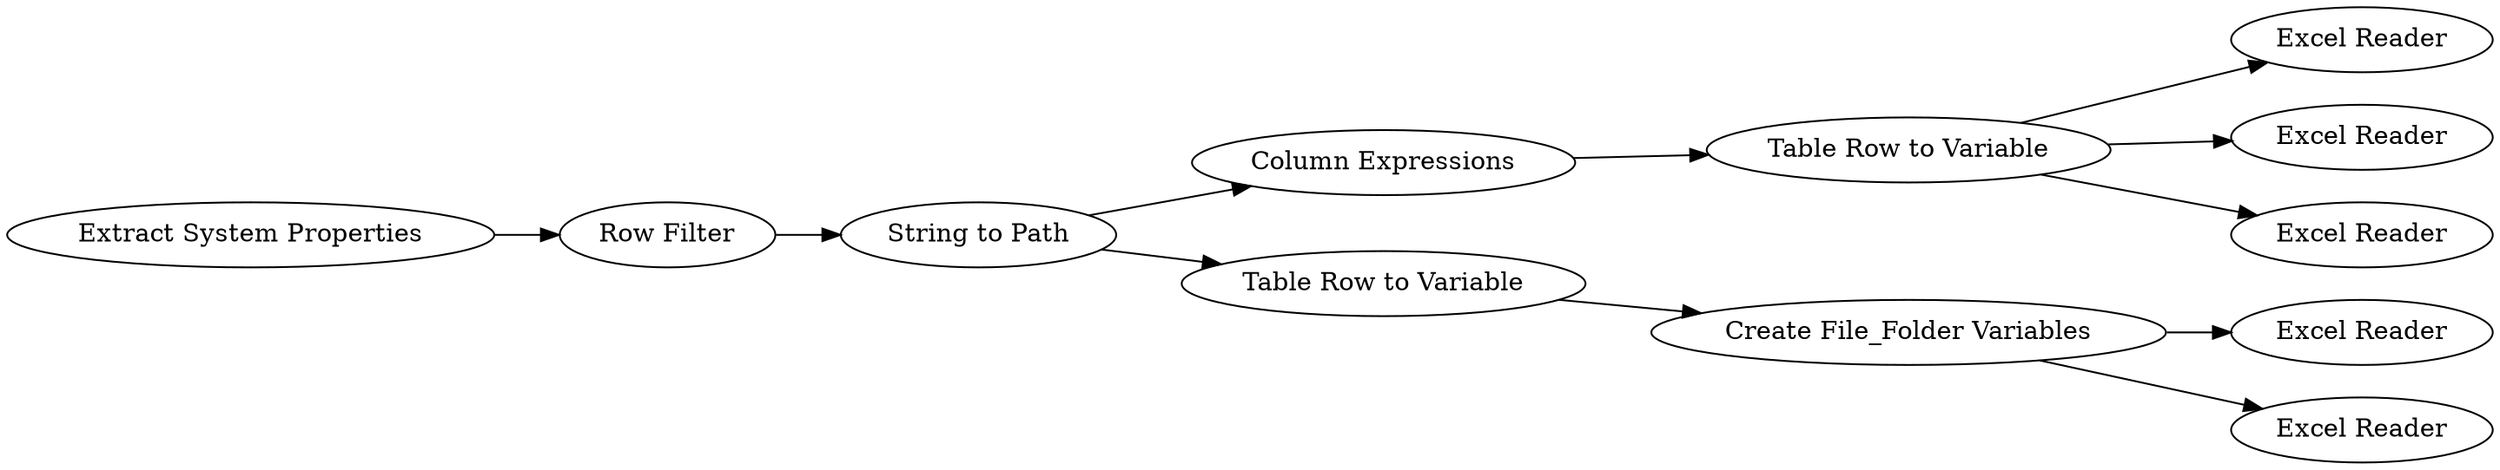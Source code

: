 digraph {
	1 [label="Extract System Properties"]
	2 [label="Row Filter"]
	4 [label="Column Expressions"]
	5 [label="String to Path"]
	6 [label="Excel Reader"]
	7 [label="Excel Reader"]
	8 [label="Excel Reader"]
	9 [label="Table Row to Variable"]
	10 [label="Create File_Folder Variables"]
	11 [label="Table Row to Variable"]
	12 [label="Excel Reader"]
	13 [label="Excel Reader"]
	1 -> 2
	2 -> 5
	4 -> 9
	5 -> 4
	5 -> 11
	9 -> 6
	9 -> 8
	9 -> 7
	10 -> 12
	10 -> 13
	11 -> 10
	rankdir=LR
}
